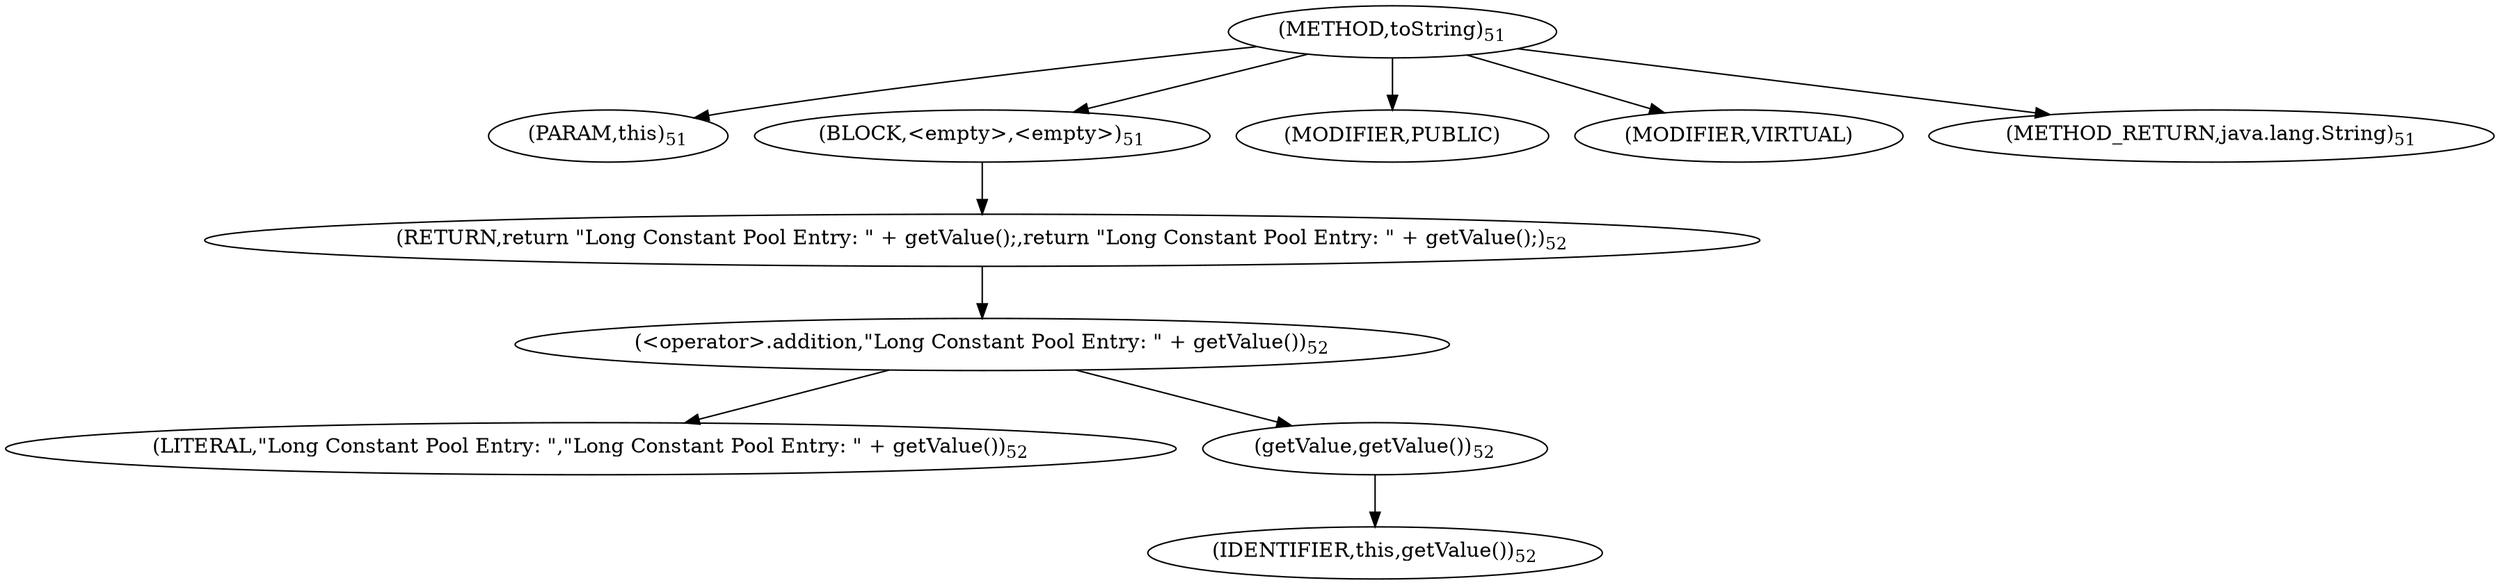 digraph "toString" {  
"37" [label = <(METHOD,toString)<SUB>51</SUB>> ]
"8" [label = <(PARAM,this)<SUB>51</SUB>> ]
"38" [label = <(BLOCK,&lt;empty&gt;,&lt;empty&gt;)<SUB>51</SUB>> ]
"39" [label = <(RETURN,return &quot;Long Constant Pool Entry: &quot; + getValue();,return &quot;Long Constant Pool Entry: &quot; + getValue();)<SUB>52</SUB>> ]
"40" [label = <(&lt;operator&gt;.addition,&quot;Long Constant Pool Entry: &quot; + getValue())<SUB>52</SUB>> ]
"41" [label = <(LITERAL,&quot;Long Constant Pool Entry: &quot;,&quot;Long Constant Pool Entry: &quot; + getValue())<SUB>52</SUB>> ]
"42" [label = <(getValue,getValue())<SUB>52</SUB>> ]
"7" [label = <(IDENTIFIER,this,getValue())<SUB>52</SUB>> ]
"43" [label = <(MODIFIER,PUBLIC)> ]
"44" [label = <(MODIFIER,VIRTUAL)> ]
"45" [label = <(METHOD_RETURN,java.lang.String)<SUB>51</SUB>> ]
  "37" -> "8" 
  "37" -> "38" 
  "37" -> "43" 
  "37" -> "44" 
  "37" -> "45" 
  "38" -> "39" 
  "39" -> "40" 
  "40" -> "41" 
  "40" -> "42" 
  "42" -> "7" 
}
